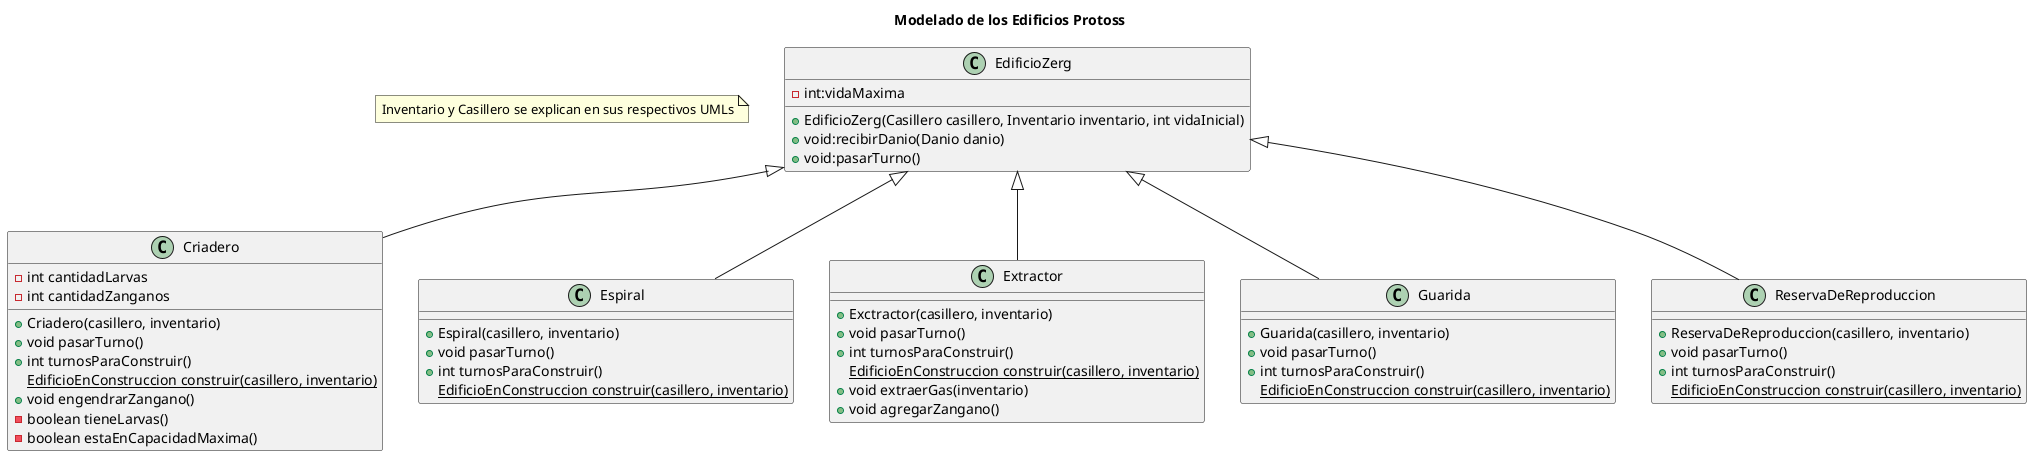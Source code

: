 @startuml
title Modelado de los Edificios Protoss
note "Inventario y Casillero se explican en sus respectivos UMLs" as N1


class EdificioZerg{
 - int:vidaMaxima
 + EdificioZerg(Casillero casillero, Inventario inventario, int vidaInicial)
 + void:recibirDanio(Danio danio)
 + void:pasarTurno()
}

class Criadero{
 - int cantidadLarvas
 - int cantidadZanganos
 + Criadero(casillero, inventario)
 + void pasarTurno()
 + int turnosParaConstruir()
 {static} EdificioEnConstruccion construir(casillero, inventario)
 + void engendrarZangano()
 - boolean tieneLarvas()
 - boolean estaEnCapacidadMaxima()
}

class Espiral{
 + Espiral(casillero, inventario)
 + void pasarTurno()
 + int turnosParaConstruir()
 {static} EdificioEnConstruccion construir(casillero, inventario)
}

class Extractor {
 + Exctractor(casillero, inventario)
 + void pasarTurno()
 + int turnosParaConstruir()
 {static} EdificioEnConstruccion construir(casillero, inventario)
 + void extraerGas(inventario)
 + void agregarZangano()
}

class Guarida{
 + Guarida(casillero, inventario)
 + void pasarTurno()
 + int turnosParaConstruir()
 {static} EdificioEnConstruccion construir(casillero, inventario)
}

class ReservaDeReproduccion {
 + ReservaDeReproduccion(casillero, inventario)
 + void pasarTurno()
 + int turnosParaConstruir()
 {static} EdificioEnConstruccion construir(casillero, inventario)
}

EdificioZerg <|-- ReservaDeReproduccion
EdificioZerg <|-- Guarida
EdificioZerg <|-- Extractor
EdificioZerg <|-- Espiral
EdificioZerg <|-- Criadero


@enduml